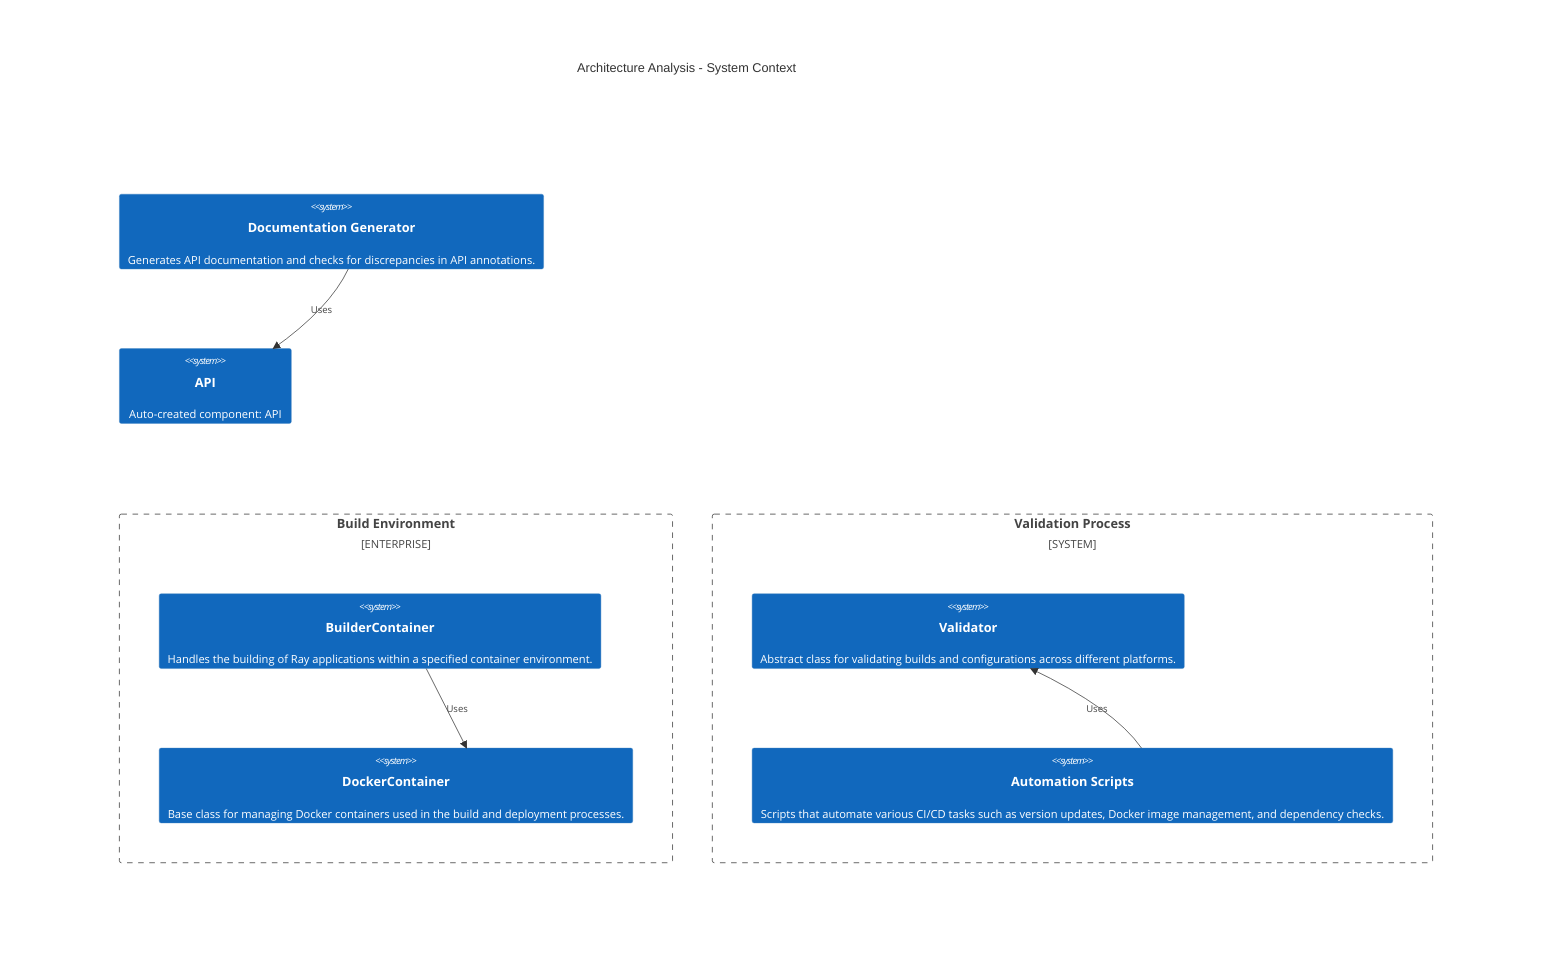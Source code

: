 C4Context
    title Architecture Analysis - System Context
    Enterprise_Boundary(tb_Build_Environment, "Build Environment") {
        System(BuilderContainer, "BuilderContainer", "Handles the building of Ray applications within a specified container environment.")
        System(DockerContainer, "DockerContainer", "Base class for managing Docker containers used in the build and deployment processes.")
    }
    System_Boundary(tb_Validation_Process, "Validation Process") {
        System(Validator, "Validator", "Abstract class for validating builds and configurations across different platforms.")
        System(Automation_Scripts, "Automation Scripts", "Scripts that automate various CI/CD tasks such as version updates, Docker image management, and dependency checks.")
    }
    System(Documentation_Generator, "Documentation Generator", "Generates API documentation and checks for discrepancies in API annotations.")
    System(API, "API", "Auto-created component: API")

    Rel(BuilderContainer, DockerContainer, "Uses")
    Rel(Automation_Scripts, Validator, "Uses")
    Rel(Documentation_Generator, API, "Uses")